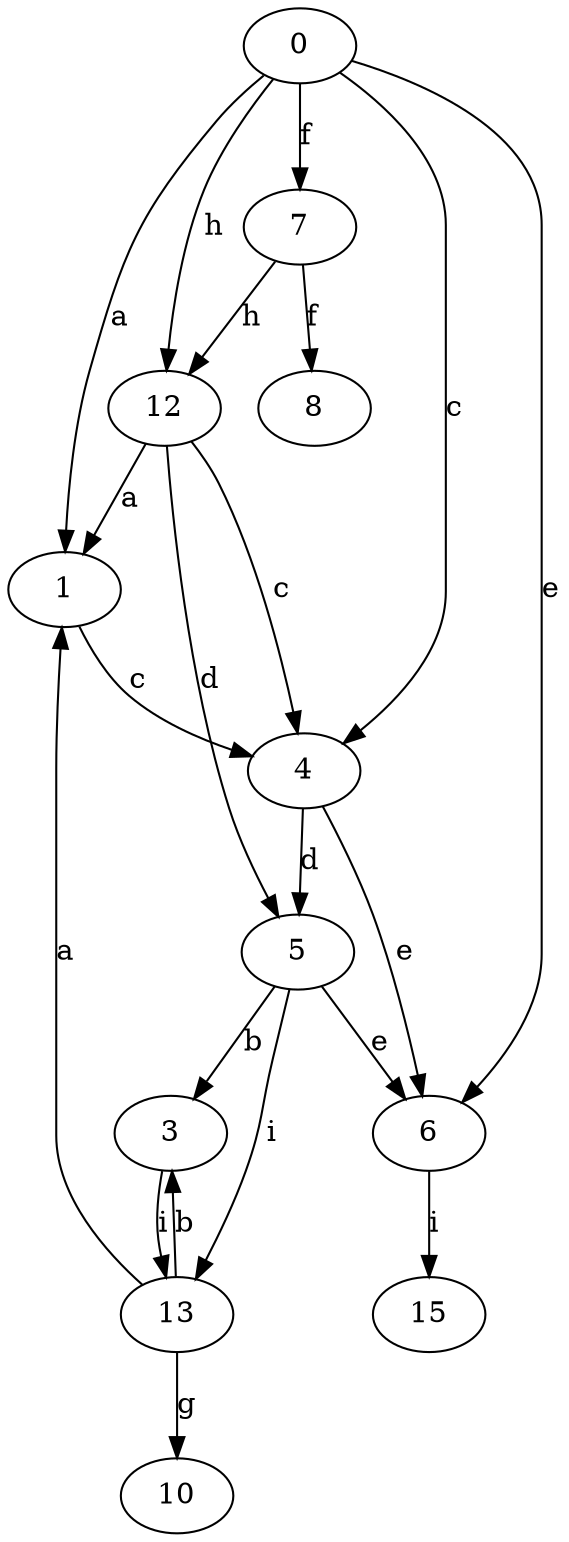 strict digraph  {
0;
1;
3;
4;
5;
6;
7;
8;
10;
12;
13;
15;
0 -> 1  [label=a];
0 -> 4  [label=c];
0 -> 6  [label=e];
0 -> 7  [label=f];
0 -> 12  [label=h];
1 -> 4  [label=c];
3 -> 13  [label=i];
4 -> 5  [label=d];
4 -> 6  [label=e];
5 -> 3  [label=b];
5 -> 6  [label=e];
5 -> 13  [label=i];
6 -> 15  [label=i];
7 -> 8  [label=f];
7 -> 12  [label=h];
12 -> 1  [label=a];
12 -> 4  [label=c];
12 -> 5  [label=d];
13 -> 1  [label=a];
13 -> 3  [label=b];
13 -> 10  [label=g];
}

